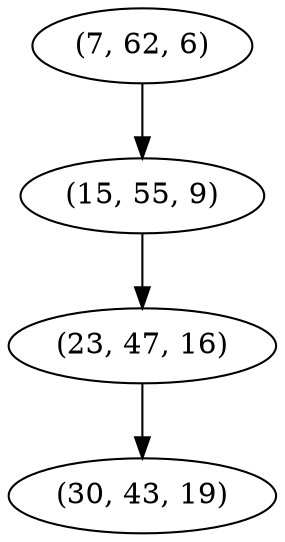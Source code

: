 digraph tree {
    "(7, 62, 6)";
    "(15, 55, 9)";
    "(23, 47, 16)";
    "(30, 43, 19)";
    "(7, 62, 6)" -> "(15, 55, 9)";
    "(15, 55, 9)" -> "(23, 47, 16)";
    "(23, 47, 16)" -> "(30, 43, 19)";
}
